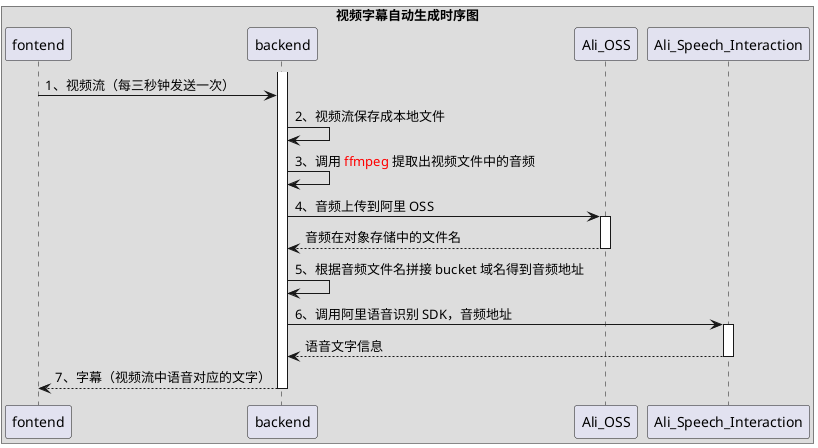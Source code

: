 @startuml

box "视频字幕自动生成时序图"
participant fontend
participant backend

activate backend
fontend -> backend: 1、视频流（每三秒钟发送一次）


' activate backend
backend -> backend: 2、视频流保存成本地文件

backend -> backend: 3、调用 <font color=red>ffmpeg</font> 提取出视频文件中的音频
' deactivate backend


backend -> Ali_OSS: 4、音频上传到阿里 OSS 
activate Ali_OSS
backend <-- Ali_OSS: 音频在对象存储中的文件名
deactivate  Ali_OSS

backend -> backend: 5、根据音频文件名拼接 bucket 域名得到音频地址

backend -> Ali_Speech_Interaction: 6、调用阿里语音识别 SDK，音频地址
activate Ali_Speech_Interaction
backend <-- Ali_Speech_Interaction: 语音文字信息
deactivate Ali_Speech_Interaction


fontend <-- backend: 7、字幕（视频流中语音对应的文字）
deactivate backend

@enduml